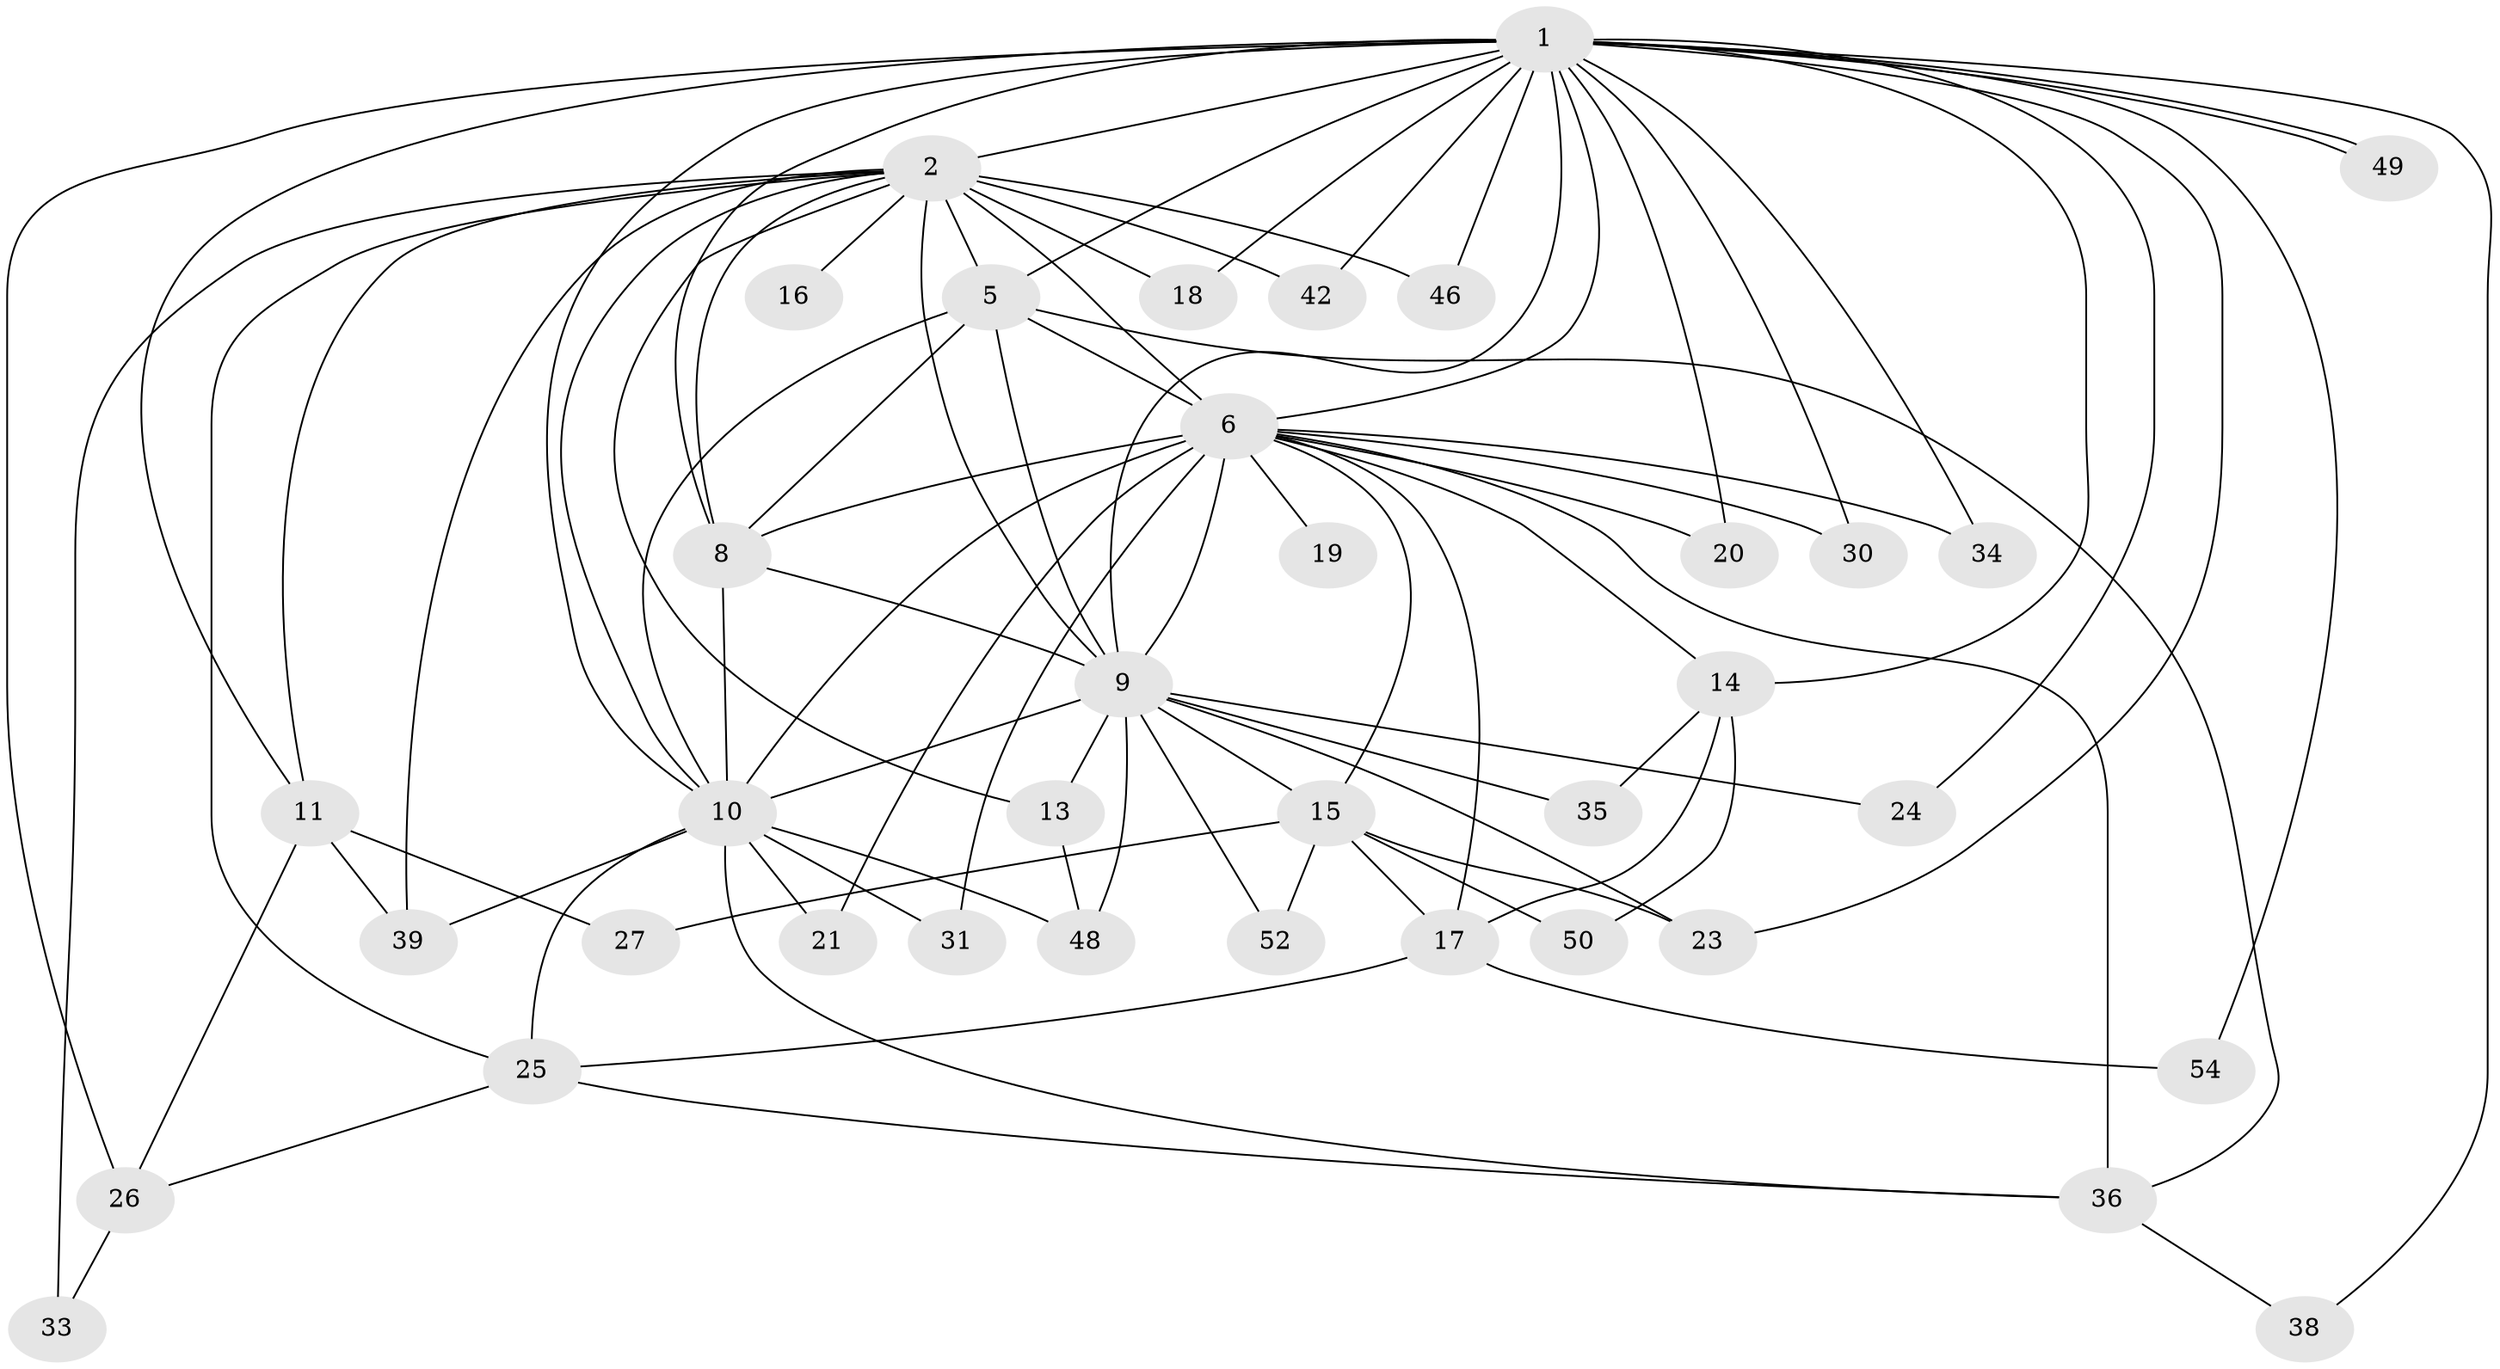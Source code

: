 // Generated by graph-tools (version 1.1) at 2025/23/03/03/25 07:23:47]
// undirected, 37 vertices, 87 edges
graph export_dot {
graph [start="1"]
  node [color=gray90,style=filled];
  1 [super="+3"];
  2 [super="+4"];
  5 [super="+45"];
  6 [super="+7"];
  8 [super="+12"];
  9 [super="+41"];
  10 [super="+44"];
  11;
  13 [super="+40"];
  14 [super="+29"];
  15 [super="+22"];
  16;
  17 [super="+37"];
  18;
  19;
  20;
  21;
  23 [super="+43"];
  24;
  25;
  26 [super="+32"];
  27 [super="+28"];
  30;
  31;
  33;
  34;
  35;
  36 [super="+51"];
  38;
  39 [super="+47"];
  42;
  46;
  48 [super="+53"];
  49;
  50;
  52;
  54;
  1 -- 2 [weight=4];
  1 -- 5 [weight=2];
  1 -- 6 [weight=4];
  1 -- 8 [weight=2];
  1 -- 9 [weight=3];
  1 -- 10 [weight=2];
  1 -- 14 [weight=2];
  1 -- 18;
  1 -- 23;
  1 -- 24;
  1 -- 26;
  1 -- 30;
  1 -- 34;
  1 -- 42;
  1 -- 46;
  1 -- 49;
  1 -- 49;
  1 -- 38;
  1 -- 11;
  1 -- 20;
  1 -- 54;
  2 -- 5 [weight=2];
  2 -- 6 [weight=4];
  2 -- 8 [weight=2];
  2 -- 9 [weight=2];
  2 -- 10 [weight=2];
  2 -- 11;
  2 -- 33;
  2 -- 42;
  2 -- 46;
  2 -- 13 [weight=2];
  2 -- 16;
  2 -- 18;
  2 -- 25;
  2 -- 39;
  5 -- 6 [weight=2];
  5 -- 8;
  5 -- 9;
  5 -- 10;
  5 -- 36;
  6 -- 8 [weight=3];
  6 -- 9 [weight=2];
  6 -- 10 [weight=2];
  6 -- 15;
  6 -- 17;
  6 -- 19 [weight=2];
  6 -- 30;
  6 -- 31;
  6 -- 34;
  6 -- 20;
  6 -- 21;
  6 -- 36;
  6 -- 14;
  8 -- 9;
  8 -- 10;
  9 -- 10 [weight=2];
  9 -- 13;
  9 -- 15;
  9 -- 24;
  9 -- 35;
  9 -- 52;
  9 -- 48;
  9 -- 23;
  10 -- 21;
  10 -- 25;
  10 -- 31;
  10 -- 36;
  10 -- 39;
  10 -- 48;
  11 -- 26;
  11 -- 27;
  11 -- 39;
  13 -- 48;
  14 -- 17;
  14 -- 35;
  14 -- 50;
  15 -- 17;
  15 -- 50;
  15 -- 52;
  15 -- 23;
  15 -- 27 [weight=2];
  17 -- 54;
  17 -- 25;
  25 -- 36;
  25 -- 26;
  26 -- 33;
  36 -- 38;
}
